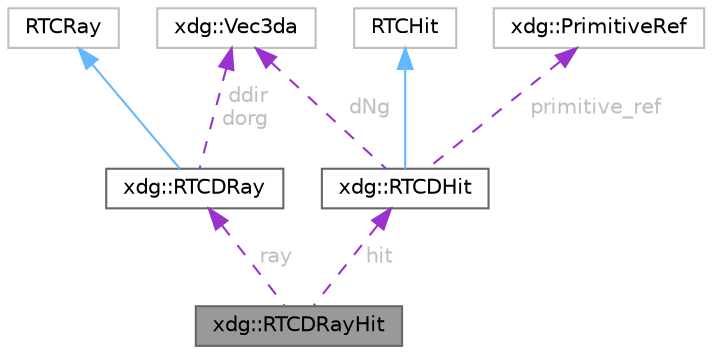 digraph "xdg::RTCDRayHit"
{
 // LATEX_PDF_SIZE
  bgcolor="transparent";
  edge [fontname=Helvetica,fontsize=10,labelfontname=Helvetica,labelfontsize=10];
  node [fontname=Helvetica,fontsize=10,shape=box,height=0.2,width=0.4];
  Node1 [id="Node000001",label="xdg::RTCDRayHit",height=0.2,width=0.4,color="gray40", fillcolor="grey60", style="filled", fontcolor="black",tooltip=" "];
  Node2 -> Node1 [id="edge1_Node000001_Node000002",dir="back",color="darkorchid3",style="dashed",tooltip=" ",label=" ray",fontcolor="grey" ];
  Node2 [id="Node000002",label="xdg::RTCDRay",height=0.2,width=0.4,color="gray40", fillcolor="white", style="filled",URL="$structxdg_1_1RTCDRay.html",tooltip=" "];
  Node3 -> Node2 [id="edge2_Node000002_Node000003",dir="back",color="steelblue1",style="solid",tooltip=" "];
  Node3 [id="Node000003",label="RTCRay",height=0.2,width=0.4,color="grey75", fillcolor="white", style="filled",tooltip=" "];
  Node4 -> Node2 [id="edge3_Node000002_Node000004",dir="back",color="darkorchid3",style="dashed",tooltip=" ",label=" ddir\ndorg",fontcolor="grey" ];
  Node4 [id="Node000004",label="xdg::Vec3da",height=0.2,width=0.4,color="grey75", fillcolor="white", style="filled",URL="$structxdg_1_1Vec3da.html",tooltip=" "];
  Node5 -> Node1 [id="edge4_Node000001_Node000005",dir="back",color="darkorchid3",style="dashed",tooltip=" ",label=" hit",fontcolor="grey" ];
  Node5 [id="Node000005",label="xdg::RTCDHit",height=0.2,width=0.4,color="gray40", fillcolor="white", style="filled",URL="$structxdg_1_1RTCDHit.html",tooltip=" "];
  Node6 -> Node5 [id="edge5_Node000005_Node000006",dir="back",color="steelblue1",style="solid",tooltip=" "];
  Node6 [id="Node000006",label="RTCHit",height=0.2,width=0.4,color="grey75", fillcolor="white", style="filled",tooltip=" "];
  Node7 -> Node5 [id="edge6_Node000005_Node000007",dir="back",color="darkorchid3",style="dashed",tooltip=" ",label=" primitive_ref",fontcolor="grey" ];
  Node7 [id="Node000007",label="xdg::PrimitiveRef",height=0.2,width=0.4,color="grey75", fillcolor="white", style="filled",URL="$structxdg_1_1PrimitiveRef.html",tooltip=" "];
  Node4 -> Node5 [id="edge7_Node000005_Node000004",dir="back",color="darkorchid3",style="dashed",tooltip=" ",label=" dNg",fontcolor="grey" ];
}
